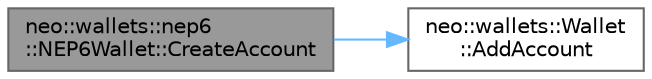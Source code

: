 digraph "neo::wallets::nep6::NEP6Wallet::CreateAccount"
{
 // LATEX_PDF_SIZE
  bgcolor="transparent";
  edge [fontname=Helvetica,fontsize=10,labelfontname=Helvetica,labelfontsize=10];
  node [fontname=Helvetica,fontsize=10,shape=box,height=0.2,width=0.4];
  rankdir="LR";
  Node1 [id="Node000001",label="neo::wallets::nep6\l::NEP6Wallet::CreateAccount",height=0.2,width=0.4,color="gray40", fillcolor="grey60", style="filled", fontcolor="black",tooltip="Creates a new account with the specified script hash."];
  Node1 -> Node2 [id="edge2_Node000001_Node000002",color="steelblue1",style="solid",tooltip=" "];
  Node2 [id="Node000002",label="neo::wallets::Wallet\l::AddAccount",height=0.2,width=0.4,color="grey40", fillcolor="white", style="filled",URL="$classneo_1_1wallets_1_1_wallet.html#ae556a83f47da99d20e810980225a2e33",tooltip="Adds an account."];
}
